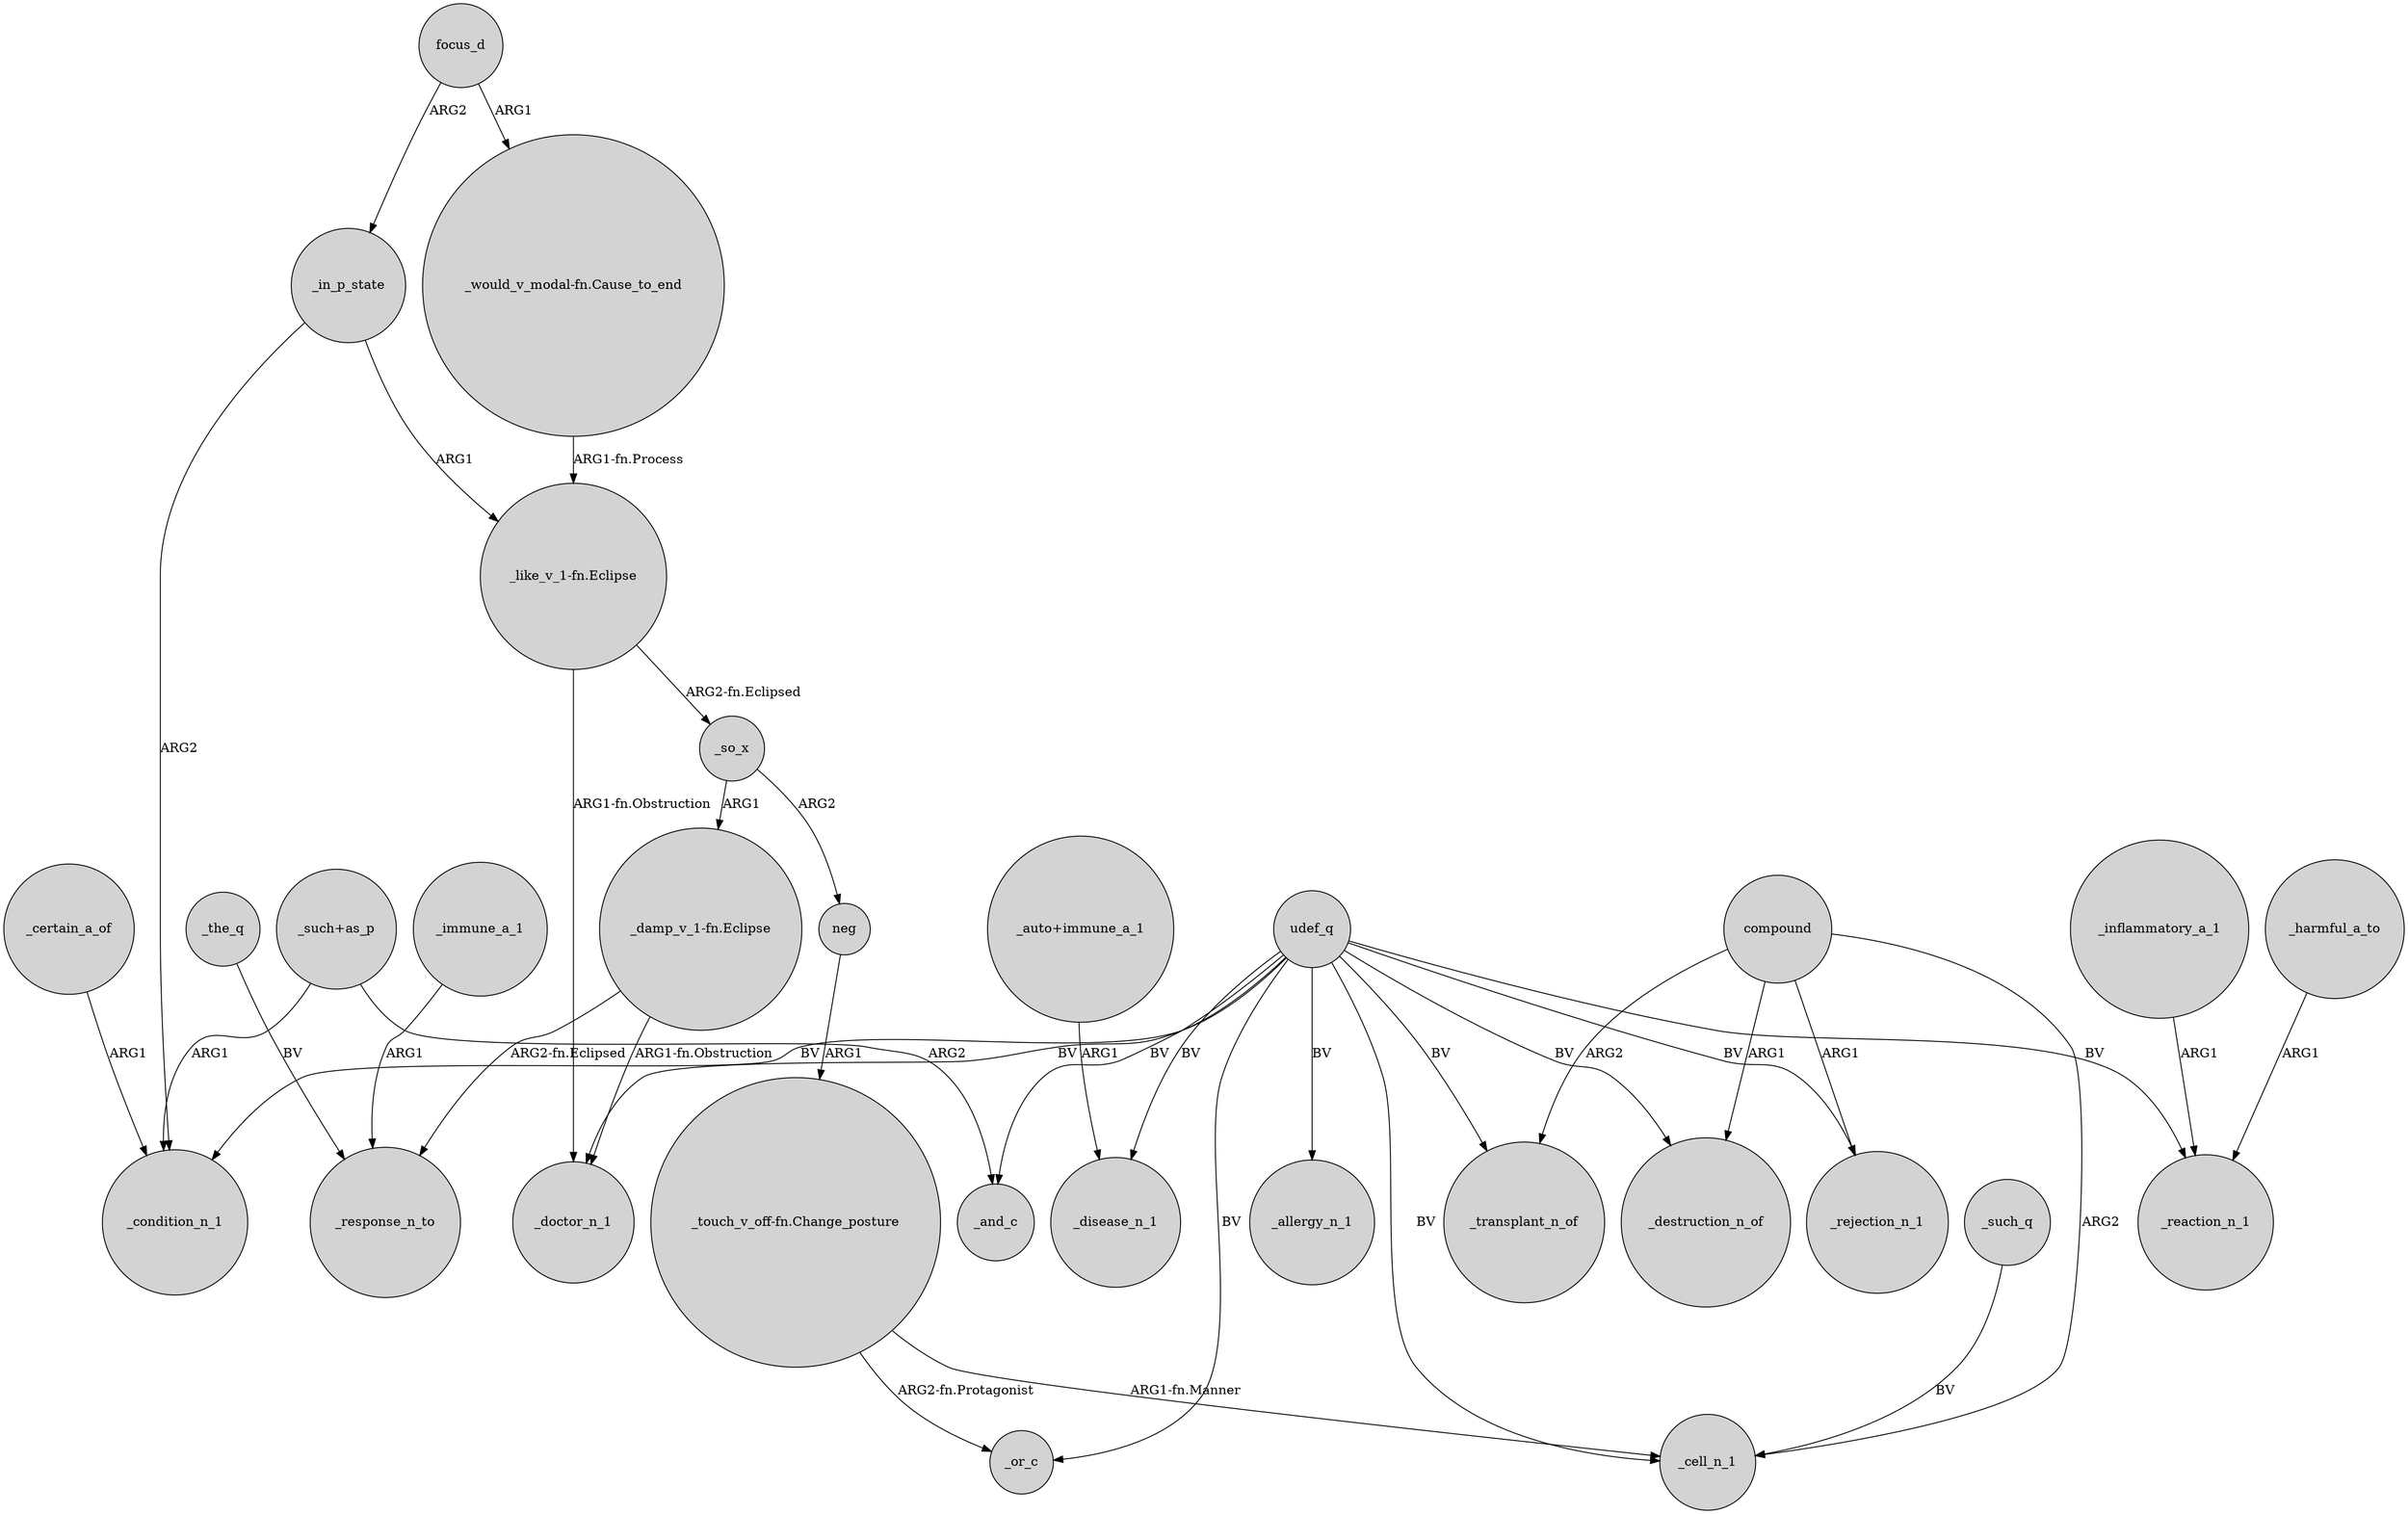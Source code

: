 digraph {
	node [shape=circle style=filled]
	udef_q -> _disease_n_1 [label=BV]
	"_such+as_p" -> _condition_n_1 [label=ARG1]
	_certain_a_of -> _condition_n_1 [label=ARG1]
	focus_d -> _in_p_state [label=ARG2]
	compound -> _transplant_n_of [label=ARG2]
	"_would_v_modal-fn.Cause_to_end" -> "_like_v_1-fn.Eclipse" [label="ARG1-fn.Process"]
	"_touch_v_off-fn.Change_posture" -> _or_c [label="ARG2-fn.Protagonist"]
	compound -> _cell_n_1 [label=ARG2]
	"_such+as_p" -> _and_c [label=ARG2]
	compound -> _destruction_n_of [label=ARG1]
	udef_q -> _and_c [label=BV]
	_in_p_state -> _condition_n_1 [label=ARG2]
	_the_q -> _response_n_to [label=BV]
	udef_q -> _or_c [label=BV]
	udef_q -> _rejection_n_1 [label=BV]
	udef_q -> _cell_n_1 [label=BV]
	udef_q -> _allergy_n_1 [label=BV]
	_such_q -> _cell_n_1 [label=BV]
	udef_q -> _reaction_n_1 [label=BV]
	"_touch_v_off-fn.Change_posture" -> _cell_n_1 [label="ARG1-fn.Manner"]
	"_like_v_1-fn.Eclipse" -> _so_x [label="ARG2-fn.Eclipsed"]
	_immune_a_1 -> _response_n_to [label=ARG1]
	compound -> _rejection_n_1 [label=ARG1]
	_so_x -> "_damp_v_1-fn.Eclipse" [label=ARG1]
	neg -> "_touch_v_off-fn.Change_posture" [label=ARG1]
	_so_x -> neg [label=ARG2]
	udef_q -> _doctor_n_1 [label=BV]
	udef_q -> _condition_n_1 [label=BV]
	_inflammatory_a_1 -> _reaction_n_1 [label=ARG1]
	"_like_v_1-fn.Eclipse" -> _doctor_n_1 [label="ARG1-fn.Obstruction"]
	"_damp_v_1-fn.Eclipse" -> _response_n_to [label="ARG2-fn.Eclipsed"]
	udef_q -> _destruction_n_of [label=BV]
	"_damp_v_1-fn.Eclipse" -> _doctor_n_1 [label="ARG1-fn.Obstruction"]
	_harmful_a_to -> _reaction_n_1 [label=ARG1]
	_in_p_state -> "_like_v_1-fn.Eclipse" [label=ARG1]
	focus_d -> "_would_v_modal-fn.Cause_to_end" [label=ARG1]
	"_auto+immune_a_1" -> _disease_n_1 [label=ARG1]
	udef_q -> _transplant_n_of [label=BV]
}

